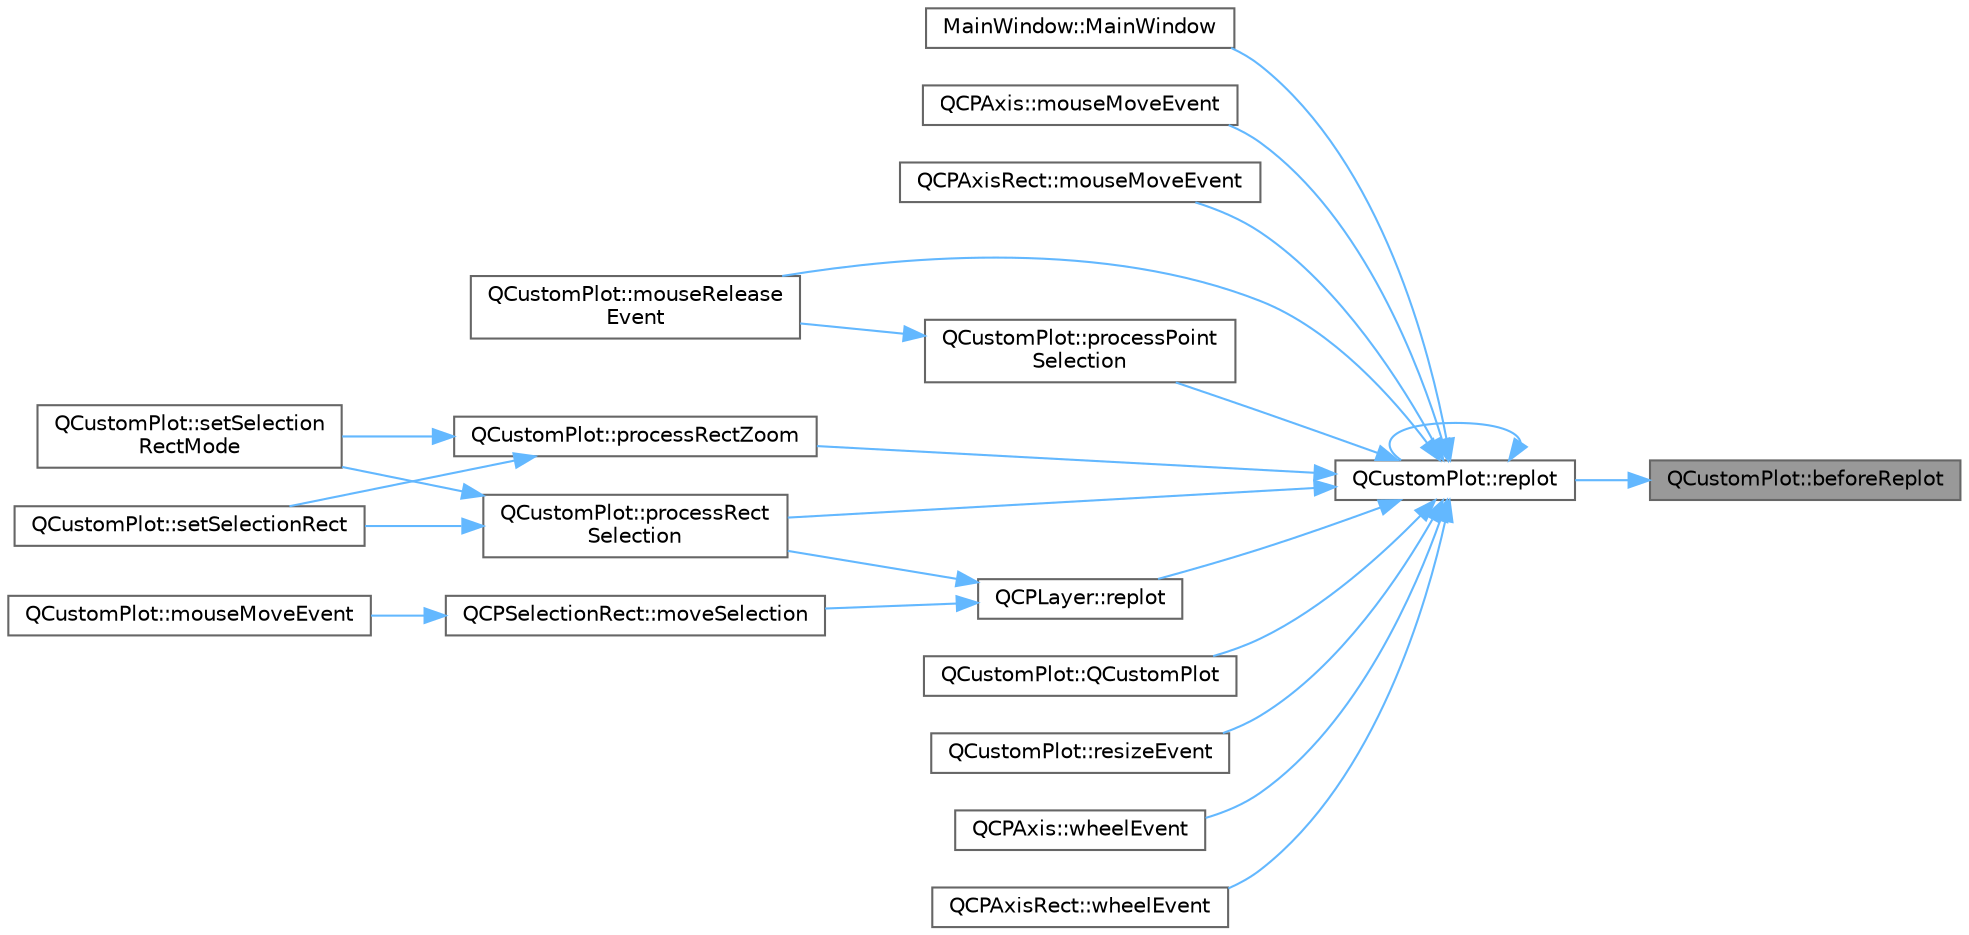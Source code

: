 digraph "QCustomPlot::beforeReplot"
{
 // LATEX_PDF_SIZE
  bgcolor="transparent";
  edge [fontname=Helvetica,fontsize=10,labelfontname=Helvetica,labelfontsize=10];
  node [fontname=Helvetica,fontsize=10,shape=box,height=0.2,width=0.4];
  rankdir="RL";
  Node1 [label="QCustomPlot::beforeReplot",height=0.2,width=0.4,color="gray40", fillcolor="grey60", style="filled", fontcolor="black",tooltip=" "];
  Node1 -> Node2 [dir="back",color="steelblue1",style="solid"];
  Node2 [label="QCustomPlot::replot",height=0.2,width=0.4,color="grey40", fillcolor="white", style="filled",URL="$class_q_custom_plot.html#aa4bfe7d70dbe67e81d877819b75ab9af",tooltip=" "];
  Node2 -> Node3 [dir="back",color="steelblue1",style="solid"];
  Node3 [label="MainWindow::MainWindow",height=0.2,width=0.4,color="grey40", fillcolor="white", style="filled",URL="$class_main_window.html#a8b244be8b7b7db1b08de2a2acb9409db",tooltip=" "];
  Node2 -> Node4 [dir="back",color="steelblue1",style="solid"];
  Node4 [label="QCPAxis::mouseMoveEvent",height=0.2,width=0.4,color="grey40", fillcolor="white", style="filled",URL="$class_q_c_p_axis.html#a2a89a13440eec099fc2327c2672be0cd",tooltip=" "];
  Node2 -> Node5 [dir="back",color="steelblue1",style="solid"];
  Node5 [label="QCPAxisRect::mouseMoveEvent",height=0.2,width=0.4,color="grey40", fillcolor="white", style="filled",URL="$class_q_c_p_axis_rect.html#a9cd27ad8c5cfb49aefd9dbb30def4beb",tooltip=" "];
  Node2 -> Node6 [dir="back",color="steelblue1",style="solid"];
  Node6 [label="QCustomPlot::mouseRelease\lEvent",height=0.2,width=0.4,color="grey40", fillcolor="white", style="filled",URL="$class_q_custom_plot.html#adc24846f52199e5a9bc35c387a6ce68d",tooltip=" "];
  Node2 -> Node7 [dir="back",color="steelblue1",style="solid"];
  Node7 [label="QCustomPlot::processPoint\lSelection",height=0.2,width=0.4,color="grey40", fillcolor="white", style="filled",URL="$class_q_custom_plot.html#ac13c10fff6613e3e80e13c787b010838",tooltip=" "];
  Node7 -> Node6 [dir="back",color="steelblue1",style="solid"];
  Node2 -> Node8 [dir="back",color="steelblue1",style="solid"];
  Node8 [label="QCustomPlot::processRect\lSelection",height=0.2,width=0.4,color="grey40", fillcolor="white", style="filled",URL="$class_q_custom_plot.html#ac10849411e1d0e858ea7f29c8ade364c",tooltip=" "];
  Node8 -> Node9 [dir="back",color="steelblue1",style="solid"];
  Node9 [label="QCustomPlot::setSelectionRect",height=0.2,width=0.4,color="grey40", fillcolor="white", style="filled",URL="$class_q_custom_plot.html#a0c09f96df15faa4799ad7051bb16cf33",tooltip=" "];
  Node8 -> Node10 [dir="back",color="steelblue1",style="solid"];
  Node10 [label="QCustomPlot::setSelection\lRectMode",height=0.2,width=0.4,color="grey40", fillcolor="white", style="filled",URL="$class_q_custom_plot.html#a810ef958ebe84db661c7288b526c0deb",tooltip=" "];
  Node2 -> Node11 [dir="back",color="steelblue1",style="solid"];
  Node11 [label="QCustomPlot::processRectZoom",height=0.2,width=0.4,color="grey40", fillcolor="white", style="filled",URL="$class_q_custom_plot.html#a5508a207dcc279f316142f96d984bba3",tooltip=" "];
  Node11 -> Node9 [dir="back",color="steelblue1",style="solid"];
  Node11 -> Node10 [dir="back",color="steelblue1",style="solid"];
  Node2 -> Node12 [dir="back",color="steelblue1",style="solid"];
  Node12 [label="QCustomPlot::QCustomPlot",height=0.2,width=0.4,color="grey40", fillcolor="white", style="filled",URL="$class_q_custom_plot.html#a45b99626558651a6428b83972b0b34b8",tooltip=" "];
  Node2 -> Node13 [dir="back",color="steelblue1",style="solid"];
  Node13 [label="QCPLayer::replot",height=0.2,width=0.4,color="grey40", fillcolor="white", style="filled",URL="$class_q_c_p_layer.html#adefd53b6db02f470151c416f42e37180",tooltip=" "];
  Node13 -> Node14 [dir="back",color="steelblue1",style="solid"];
  Node14 [label="QCPSelectionRect::moveSelection",height=0.2,width=0.4,color="grey40", fillcolor="white", style="filled",URL="$class_q_c_p_selection_rect.html#a95c3f1700be2a6d7bba0fe56ece5fbb1",tooltip=" "];
  Node14 -> Node15 [dir="back",color="steelblue1",style="solid"];
  Node15 [label="QCustomPlot::mouseMoveEvent",height=0.2,width=0.4,color="grey40", fillcolor="white", style="filled",URL="$class_q_custom_plot.html#ae7abdc93b26d2ad4632c1ab75ae5b46f",tooltip=" "];
  Node13 -> Node8 [dir="back",color="steelblue1",style="solid"];
  Node2 -> Node2 [dir="back",color="steelblue1",style="solid"];
  Node2 -> Node16 [dir="back",color="steelblue1",style="solid"];
  Node16 [label="QCustomPlot::resizeEvent",height=0.2,width=0.4,color="grey40", fillcolor="white", style="filled",URL="$class_q_custom_plot.html#af5b69dc6a431562ecdd1d0718bcbdf70",tooltip=" "];
  Node2 -> Node17 [dir="back",color="steelblue1",style="solid"];
  Node17 [label="QCPAxis::wheelEvent",height=0.2,width=0.4,color="grey40", fillcolor="white", style="filled",URL="$class_q_c_p_axis.html#a71643d27524a843230b5ba68085b3d9b",tooltip=" "];
  Node2 -> Node18 [dir="back",color="steelblue1",style="solid"];
  Node18 [label="QCPAxisRect::wheelEvent",height=0.2,width=0.4,color="grey40", fillcolor="white", style="filled",URL="$class_q_c_p_axis_rect.html#a93eeaa0c127d6d6fe8171b2455080262",tooltip=" "];
}
